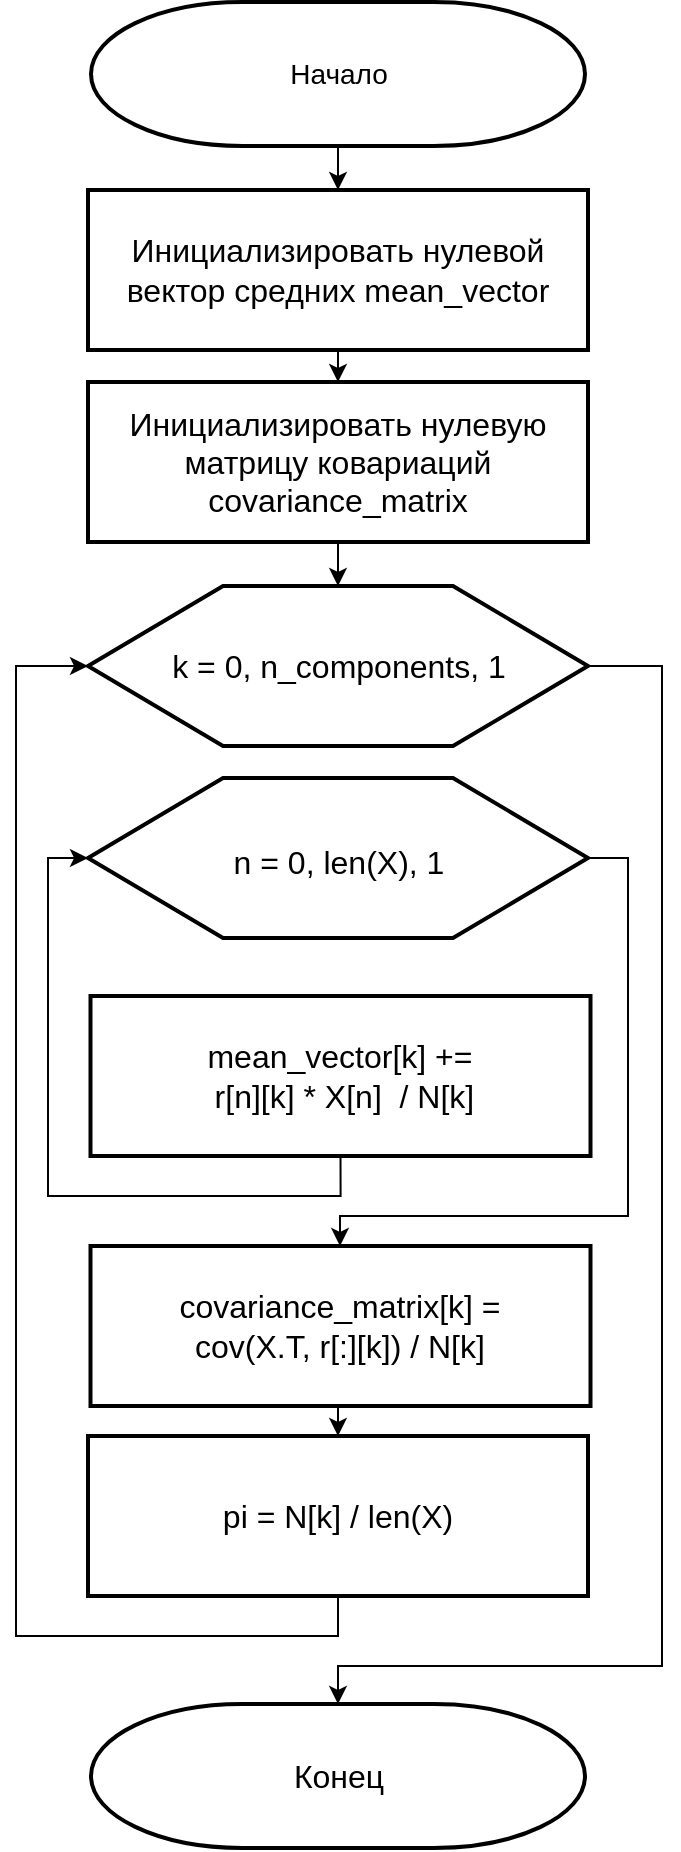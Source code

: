 <mxfile version="18.1.2" type="device"><diagram id="C5RBs43oDa-KdzZeNtuy" name="Page-1"><mxGraphModel dx="1871" dy="1021" grid="0" gridSize="10" guides="1" tooltips="1" connect="1" arrows="1" fold="1" page="0" pageScale="1" pageWidth="827" pageHeight="1169" math="0" shadow="0"><root><mxCell id="WIyWlLk6GJQsqaUBKTNV-0"/><mxCell id="WIyWlLk6GJQsqaUBKTNV-1" parent="WIyWlLk6GJQsqaUBKTNV-0"/><mxCell id="P9RJ53TRNxj7AKPWwHLT-48" style="edgeStyle=orthogonalEdgeStyle;rounded=0;orthogonalLoop=1;jettySize=auto;html=1;exitX=0.5;exitY=1;exitDx=0;exitDy=0;entryX=0.5;entryY=0;entryDx=0;entryDy=0;fontSize=16;" edge="1" parent="WIyWlLk6GJQsqaUBKTNV-1" source="4OYc0UORKzLAsoOClGFm-1" target="P9RJ53TRNxj7AKPWwHLT-36"><mxGeometry relative="1" as="geometry"/></mxCell><mxCell id="4OYc0UORKzLAsoOClGFm-1" value="&lt;font style=&quot;font-size: 16px;&quot;&gt;Инициализировать нулевой вектор средних mean_vector&lt;/font&gt;" style="whiteSpace=wrap;html=1;strokeWidth=2;" parent="WIyWlLk6GJQsqaUBKTNV-1" vertex="1"><mxGeometry x="245" y="209" width="250" height="80" as="geometry"/></mxCell><mxCell id="4OYc0UORKzLAsoOClGFm-12" value="&lt;font style=&quot;font-size: 16px;&quot;&gt;Конец&lt;/font&gt;" style="strokeWidth=2;html=1;shape=mxgraph.flowchart.terminator;whiteSpace=wrap;" parent="WIyWlLk6GJQsqaUBKTNV-1" vertex="1"><mxGeometry x="246.5" y="966" width="247" height="72" as="geometry"/></mxCell><mxCell id="4OYc0UORKzLAsoOClGFm-14" style="edgeStyle=orthogonalEdgeStyle;rounded=0;orthogonalLoop=1;jettySize=auto;html=1;exitX=0.5;exitY=1;exitDx=0;exitDy=0;exitPerimeter=0;entryX=0.5;entryY=0;entryDx=0;entryDy=0;fontSize=14;" parent="WIyWlLk6GJQsqaUBKTNV-1" source="4OYc0UORKzLAsoOClGFm-13" target="4OYc0UORKzLAsoOClGFm-1" edge="1"><mxGeometry relative="1" as="geometry"/></mxCell><mxCell id="4OYc0UORKzLAsoOClGFm-13" value="&lt;span style=&quot;font-size: 14px;&quot;&gt;Начало&lt;/span&gt;" style="strokeWidth=2;html=1;shape=mxgraph.flowchart.terminator;whiteSpace=wrap;" parent="WIyWlLk6GJQsqaUBKTNV-1" vertex="1"><mxGeometry x="246.5" y="115" width="247" height="72" as="geometry"/></mxCell><mxCell id="P9RJ53TRNxj7AKPWwHLT-46" style="edgeStyle=orthogonalEdgeStyle;rounded=0;orthogonalLoop=1;jettySize=auto;html=1;exitX=1;exitY=0.5;exitDx=0;exitDy=0;fontSize=16;" edge="1" parent="WIyWlLk6GJQsqaUBKTNV-1" source="P9RJ53TRNxj7AKPWwHLT-1" target="4OYc0UORKzLAsoOClGFm-12"><mxGeometry relative="1" as="geometry"><Array as="points"><mxPoint x="532" y="447"/><mxPoint x="532" y="947"/><mxPoint x="370" y="947"/></Array></mxGeometry></mxCell><mxCell id="P9RJ53TRNxj7AKPWwHLT-1" value="" style="verticalLabelPosition=bottom;verticalAlign=top;html=1;shape=hexagon;perimeter=hexagonPerimeter2;arcSize=6;size=0.27;strokeWidth=2;" vertex="1" parent="WIyWlLk6GJQsqaUBKTNV-1"><mxGeometry x="245" y="407" width="250" height="80" as="geometry"/></mxCell><mxCell id="P9RJ53TRNxj7AKPWwHLT-2" value="&lt;font style=&quot;font-size: 16px;&quot;&gt;k = 0, n_components, 1&lt;/font&gt;" style="text;html=1;strokeColor=none;fillColor=none;align=center;verticalAlign=middle;whiteSpace=wrap;rounded=0;" vertex="1" parent="WIyWlLk6GJQsqaUBKTNV-1"><mxGeometry x="280.63" y="432" width="178.75" height="30" as="geometry"/></mxCell><mxCell id="P9RJ53TRNxj7AKPWwHLT-42" style="edgeStyle=orthogonalEdgeStyle;rounded=0;orthogonalLoop=1;jettySize=auto;html=1;exitX=1;exitY=0.5;exitDx=0;exitDy=0;fontSize=14;" edge="1" parent="WIyWlLk6GJQsqaUBKTNV-1" source="P9RJ53TRNxj7AKPWwHLT-3" target="P9RJ53TRNxj7AKPWwHLT-41"><mxGeometry relative="1" as="geometry"><Array as="points"><mxPoint x="515" y="543"/><mxPoint x="515" y="722"/><mxPoint x="371" y="722"/></Array></mxGeometry></mxCell><mxCell id="P9RJ53TRNxj7AKPWwHLT-3" value="" style="verticalLabelPosition=bottom;verticalAlign=top;html=1;shape=hexagon;perimeter=hexagonPerimeter2;arcSize=6;size=0.27;strokeWidth=2;" vertex="1" parent="WIyWlLk6GJQsqaUBKTNV-1"><mxGeometry x="245" y="503" width="250" height="80" as="geometry"/></mxCell><mxCell id="P9RJ53TRNxj7AKPWwHLT-4" value="&lt;font style=&quot;font-size: 16px;&quot;&gt;n = 0, len(X), 1&lt;/font&gt;" style="text;html=1;strokeColor=none;fillColor=none;align=center;verticalAlign=middle;whiteSpace=wrap;rounded=0;" vertex="1" parent="WIyWlLk6GJQsqaUBKTNV-1"><mxGeometry x="292.5" y="530" width="155" height="30" as="geometry"/></mxCell><mxCell id="P9RJ53TRNxj7AKPWwHLT-39" style="edgeStyle=orthogonalEdgeStyle;rounded=0;orthogonalLoop=1;jettySize=auto;html=1;exitX=0.5;exitY=1;exitDx=0;exitDy=0;entryX=0;entryY=0.5;entryDx=0;entryDy=0;fontSize=14;" edge="1" parent="WIyWlLk6GJQsqaUBKTNV-1" source="P9RJ53TRNxj7AKPWwHLT-5" target="P9RJ53TRNxj7AKPWwHLT-3"><mxGeometry relative="1" as="geometry"/></mxCell><mxCell id="P9RJ53TRNxj7AKPWwHLT-5" value="&lt;font style=&quot;font-size: 16px;&quot;&gt;mean_vector[&lt;font style=&quot;font-size: 16px;&quot;&gt;k&lt;/font&gt;&lt;font style=&quot;font-size: 16px;&quot;&gt;]&lt;/font&gt;&amp;nbsp;+=&lt;br&gt;&amp;nbsp;r[n][k] * X[n]&amp;nbsp; / N[k]&lt;/font&gt;" style="whiteSpace=wrap;html=1;strokeWidth=2;" vertex="1" parent="WIyWlLk6GJQsqaUBKTNV-1"><mxGeometry x="246.25" y="612" width="250" height="80" as="geometry"/></mxCell><mxCell id="P9RJ53TRNxj7AKPWwHLT-47" style="edgeStyle=orthogonalEdgeStyle;rounded=0;orthogonalLoop=1;jettySize=auto;html=1;exitX=0.5;exitY=1;exitDx=0;exitDy=0;entryX=0.5;entryY=0;entryDx=0;entryDy=0;fontSize=16;" edge="1" parent="WIyWlLk6GJQsqaUBKTNV-1" source="P9RJ53TRNxj7AKPWwHLT-36" target="P9RJ53TRNxj7AKPWwHLT-1"><mxGeometry relative="1" as="geometry"/></mxCell><mxCell id="P9RJ53TRNxj7AKPWwHLT-36" value="&lt;font style=&quot;font-size: 16px;&quot;&gt;Инициализировать нулевую матрицу ковариаций covariance_matrix&lt;/font&gt;" style="whiteSpace=wrap;html=1;strokeWidth=2;" vertex="1" parent="WIyWlLk6GJQsqaUBKTNV-1"><mxGeometry x="245" y="305" width="250" height="80" as="geometry"/></mxCell><mxCell id="P9RJ53TRNxj7AKPWwHLT-44" style="edgeStyle=orthogonalEdgeStyle;rounded=0;orthogonalLoop=1;jettySize=auto;html=1;exitX=0.5;exitY=1;exitDx=0;exitDy=0;entryX=0.5;entryY=0;entryDx=0;entryDy=0;fontSize=16;" edge="1" parent="WIyWlLk6GJQsqaUBKTNV-1" source="P9RJ53TRNxj7AKPWwHLT-41" target="P9RJ53TRNxj7AKPWwHLT-43"><mxGeometry relative="1" as="geometry"/></mxCell><mxCell id="P9RJ53TRNxj7AKPWwHLT-41" value="&lt;span style=&quot;font-size: 16px;&quot;&gt;covariance_matrix[k] = &lt;br&gt;cov(X.T, r[:][k]) / N[k]&lt;/span&gt;" style="whiteSpace=wrap;html=1;strokeWidth=2;" vertex="1" parent="WIyWlLk6GJQsqaUBKTNV-1"><mxGeometry x="246.25" y="737" width="250" height="80" as="geometry"/></mxCell><mxCell id="P9RJ53TRNxj7AKPWwHLT-45" style="edgeStyle=orthogonalEdgeStyle;rounded=0;orthogonalLoop=1;jettySize=auto;html=1;exitX=0.5;exitY=1;exitDx=0;exitDy=0;fontSize=16;entryX=0;entryY=0.5;entryDx=0;entryDy=0;" edge="1" parent="WIyWlLk6GJQsqaUBKTNV-1" source="P9RJ53TRNxj7AKPWwHLT-43" target="P9RJ53TRNxj7AKPWwHLT-1"><mxGeometry relative="1" as="geometry"><mxPoint x="201" y="511" as="targetPoint"/><Array as="points"><mxPoint x="370" y="932"/><mxPoint x="209" y="932"/><mxPoint x="209" y="447"/></Array></mxGeometry></mxCell><mxCell id="P9RJ53TRNxj7AKPWwHLT-43" value="&lt;font style=&quot;font-size: 16px;&quot;&gt;pi = N[k] / len(X)&lt;/font&gt;" style="whiteSpace=wrap;html=1;strokeWidth=2;" vertex="1" parent="WIyWlLk6GJQsqaUBKTNV-1"><mxGeometry x="245" y="832" width="250" height="80" as="geometry"/></mxCell></root></mxGraphModel></diagram></mxfile>